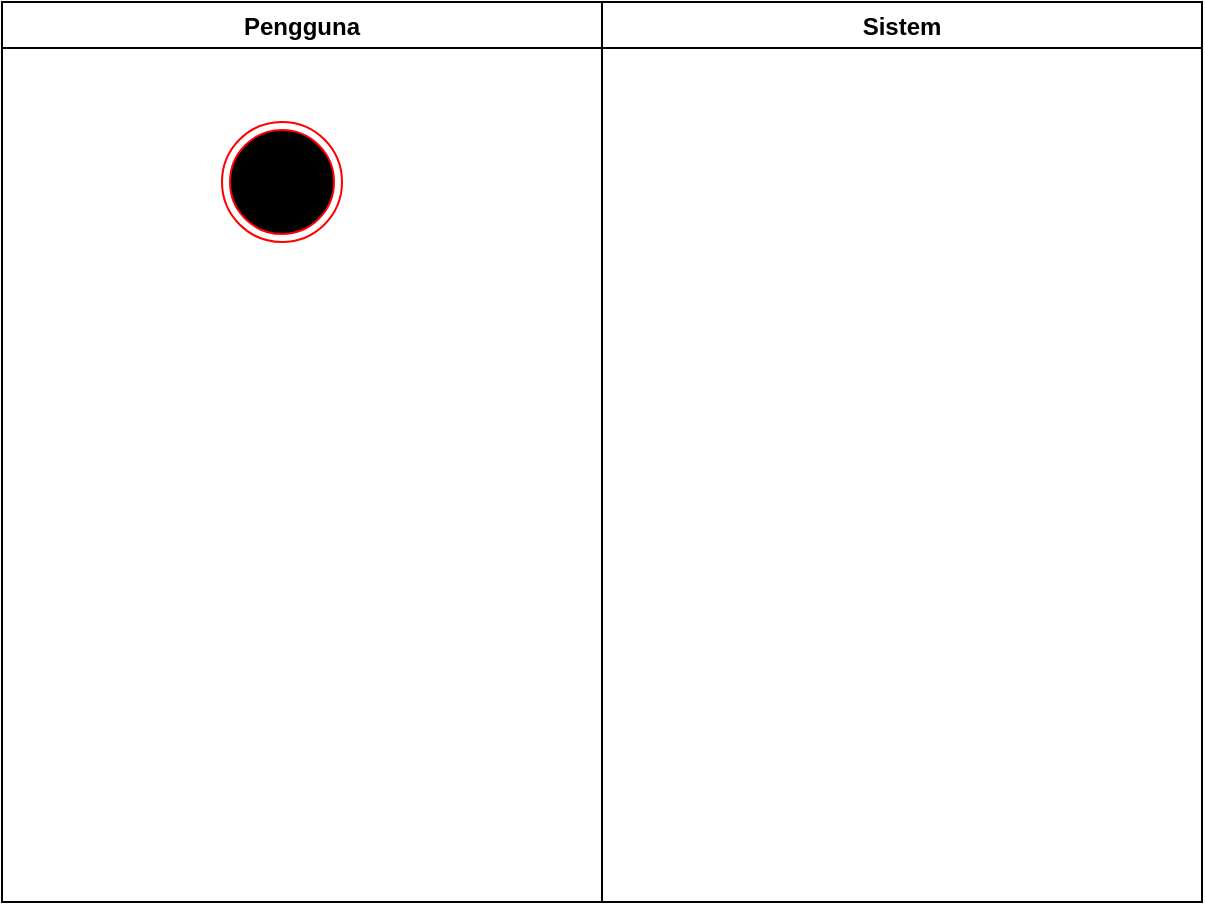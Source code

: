 <mxfile version="14.9.6" type="github">
  <diagram id="K6hj-hEAElBzrXIdWDxe" name="Page-1">
    <mxGraphModel dx="868" dy="425" grid="1" gridSize="10" guides="1" tooltips="1" connect="1" arrows="1" fold="1" page="1" pageScale="1" pageWidth="850" pageHeight="1100" math="0" shadow="0">
      <root>
        <mxCell id="0" />
        <mxCell id="1" parent="0" />
        <mxCell id="VhLHqXiaoxwuJ2jYkfsY-1" value="Pengguna" style="swimlane;" vertex="1" parent="1">
          <mxGeometry x="320" y="50" width="300" height="450" as="geometry">
            <mxRectangle x="320" y="50" width="90" height="23" as="alternateBounds" />
          </mxGeometry>
        </mxCell>
        <mxCell id="VhLHqXiaoxwuJ2jYkfsY-3" value="" style="ellipse;html=1;shape=endState;fillColor=#000000;strokeColor=#ff0000;" vertex="1" parent="VhLHqXiaoxwuJ2jYkfsY-1">
          <mxGeometry x="110" y="60" width="60" height="60" as="geometry" />
        </mxCell>
        <mxCell id="VhLHqXiaoxwuJ2jYkfsY-2" value="Sistem" style="swimlane;" vertex="1" parent="1">
          <mxGeometry x="620" y="50" width="300" height="450" as="geometry">
            <mxRectangle x="320" y="50" width="90" height="23" as="alternateBounds" />
          </mxGeometry>
        </mxCell>
      </root>
    </mxGraphModel>
  </diagram>
</mxfile>

